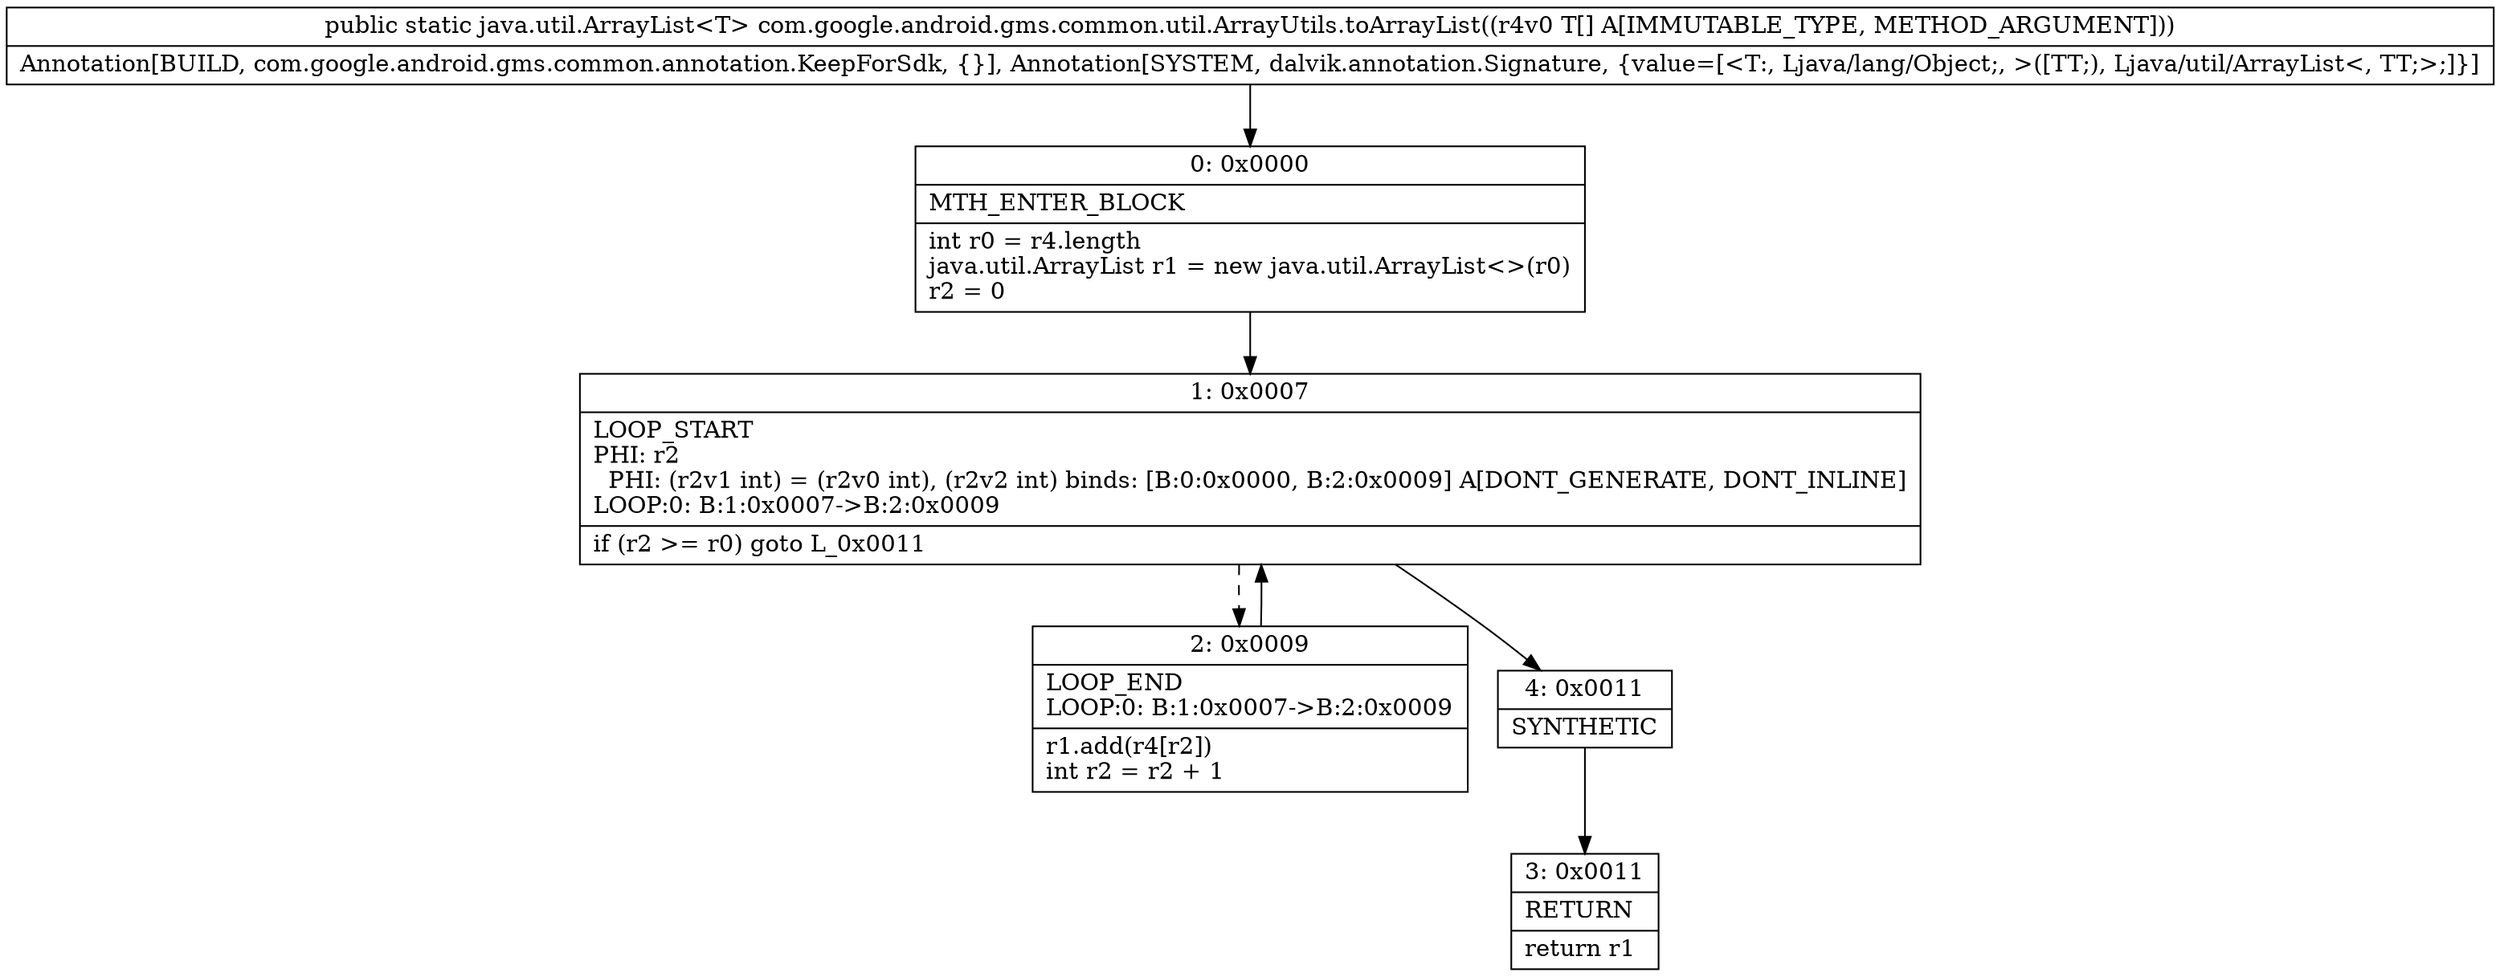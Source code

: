 digraph "CFG forcom.google.android.gms.common.util.ArrayUtils.toArrayList([Ljava\/lang\/Object;)Ljava\/util\/ArrayList;" {
Node_0 [shape=record,label="{0\:\ 0x0000|MTH_ENTER_BLOCK\l|int r0 = r4.length\ljava.util.ArrayList r1 = new java.util.ArrayList\<\>(r0)\lr2 = 0\l}"];
Node_1 [shape=record,label="{1\:\ 0x0007|LOOP_START\lPHI: r2 \l  PHI: (r2v1 int) = (r2v0 int), (r2v2 int) binds: [B:0:0x0000, B:2:0x0009] A[DONT_GENERATE, DONT_INLINE]\lLOOP:0: B:1:0x0007\-\>B:2:0x0009\l|if (r2 \>= r0) goto L_0x0011\l}"];
Node_2 [shape=record,label="{2\:\ 0x0009|LOOP_END\lLOOP:0: B:1:0x0007\-\>B:2:0x0009\l|r1.add(r4[r2])\lint r2 = r2 + 1\l}"];
Node_3 [shape=record,label="{3\:\ 0x0011|RETURN\l|return r1\l}"];
Node_4 [shape=record,label="{4\:\ 0x0011|SYNTHETIC\l}"];
MethodNode[shape=record,label="{public static java.util.ArrayList\<T\> com.google.android.gms.common.util.ArrayUtils.toArrayList((r4v0 T[] A[IMMUTABLE_TYPE, METHOD_ARGUMENT]))  | Annotation[BUILD, com.google.android.gms.common.annotation.KeepForSdk, \{\}], Annotation[SYSTEM, dalvik.annotation.Signature, \{value=[\<T:, Ljava\/lang\/Object;, \>([TT;), Ljava\/util\/ArrayList\<, TT;\>;]\}]\l}"];
MethodNode -> Node_0;
Node_0 -> Node_1;
Node_1 -> Node_2[style=dashed];
Node_1 -> Node_4;
Node_2 -> Node_1;
Node_4 -> Node_3;
}

